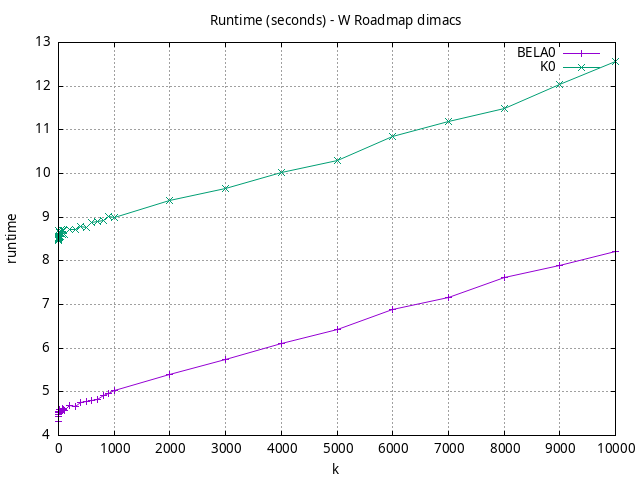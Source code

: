 #!/usr/bin/gnuplot
# -*- coding: utf-8 -*-
#
# results/roadmap/dimacs/W/USA-road-d.W.brute-force.runtime.gnuplot
#
# Started on 01/09/2024 14:34:45
# Author: Carlos Linares López
set grid
set xlabel "k"
set ylabel "runtime"

set title "Runtime (seconds) - W Roadmap dimacs"

set terminal png enhanced font "Ariel,10"
set output 'USA-road-d.W.brute-force.runtime.png'

plot "-" title "BELA0"      with linesp, "-" title "K0"      with linesp

	1 4.330213059999999
	2 4.438095430000001
	3 4.439685239999999
	4 4.483147149999999
	5 4.5374729700000005
	6 4.547547069999999
	7 4.5428776
	8 4.5465387
	9 4.560812800000001
	10 4.548107849999999
	20 4.59787772
	30 4.55367913
	40 4.54098746
	50 4.55514584
	60 4.549482659999999
	70 4.57207966
	80 4.620182939999999
	90 4.58581292
	100 4.578748709999999
	200 4.678629259999999
	300 4.65782002
	400 4.74554469
	500 4.7764267799999995
	600 4.7973567599999996
	700 4.8289107200000005
	800 4.91589219
	900 4.96591354
	1000 5.02967814
	2000 5.39100993
	3000 5.73739895
	4000 6.095537649999999
	5000 6.4254284099999985
	6000 6.882428209999998
	7000 7.1516368299999975
	8000 7.623483299999998
	9000 7.8943259999999995
	10000 8.2219071
end
	1 8.46108779
	2 8.508942920000003
	3 8.53926918
	4 8.522089269999999
	5 8.487904980000001
	6 8.511611519999999
	7 8.523284919999998
	8 8.684353469999998
	9 8.63921855
	10 8.529311869999999
	20 8.54657413
	30 8.5588326
	40 8.6151654
	50 8.72461991
	60 8.66451344
	70 8.69252026
	80 8.597420309999999
	90 8.68564202
	100 8.6104824
	200 8.718505610000001
	300 8.72549713
	400 8.787448470000001
	500 8.759977959999999
	600 8.878972399999999
	700 8.896045019999999
	800 8.91948281
	900 9.02425743
	1000 8.99754663
	2000 9.37031427
	3000 9.662843440000001
	4000 10.015924250000001
	5000 10.300250010000003
	6000 10.855871679999998
	7000 11.182562500000003
	8000 11.494869900000001
	9000 12.035303999999998
	10000 12.568177600000002
end

